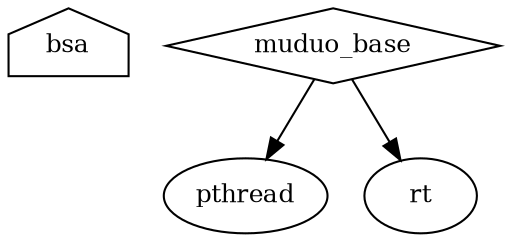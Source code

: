 digraph "GG" {
node [
  fontsize = "12"
];
    "node19" [ label="bsa" shape="house"];
    "node12" [ label="muduo_base" shape="diamond"];
    "node20" [ label="pthread" shape="ellipse"];
    "node12" -> "node20" // muduo_base -> pthread
    "node21" [ label="rt" shape="ellipse"];
    "node12" -> "node21" // muduo_base -> rt
}
